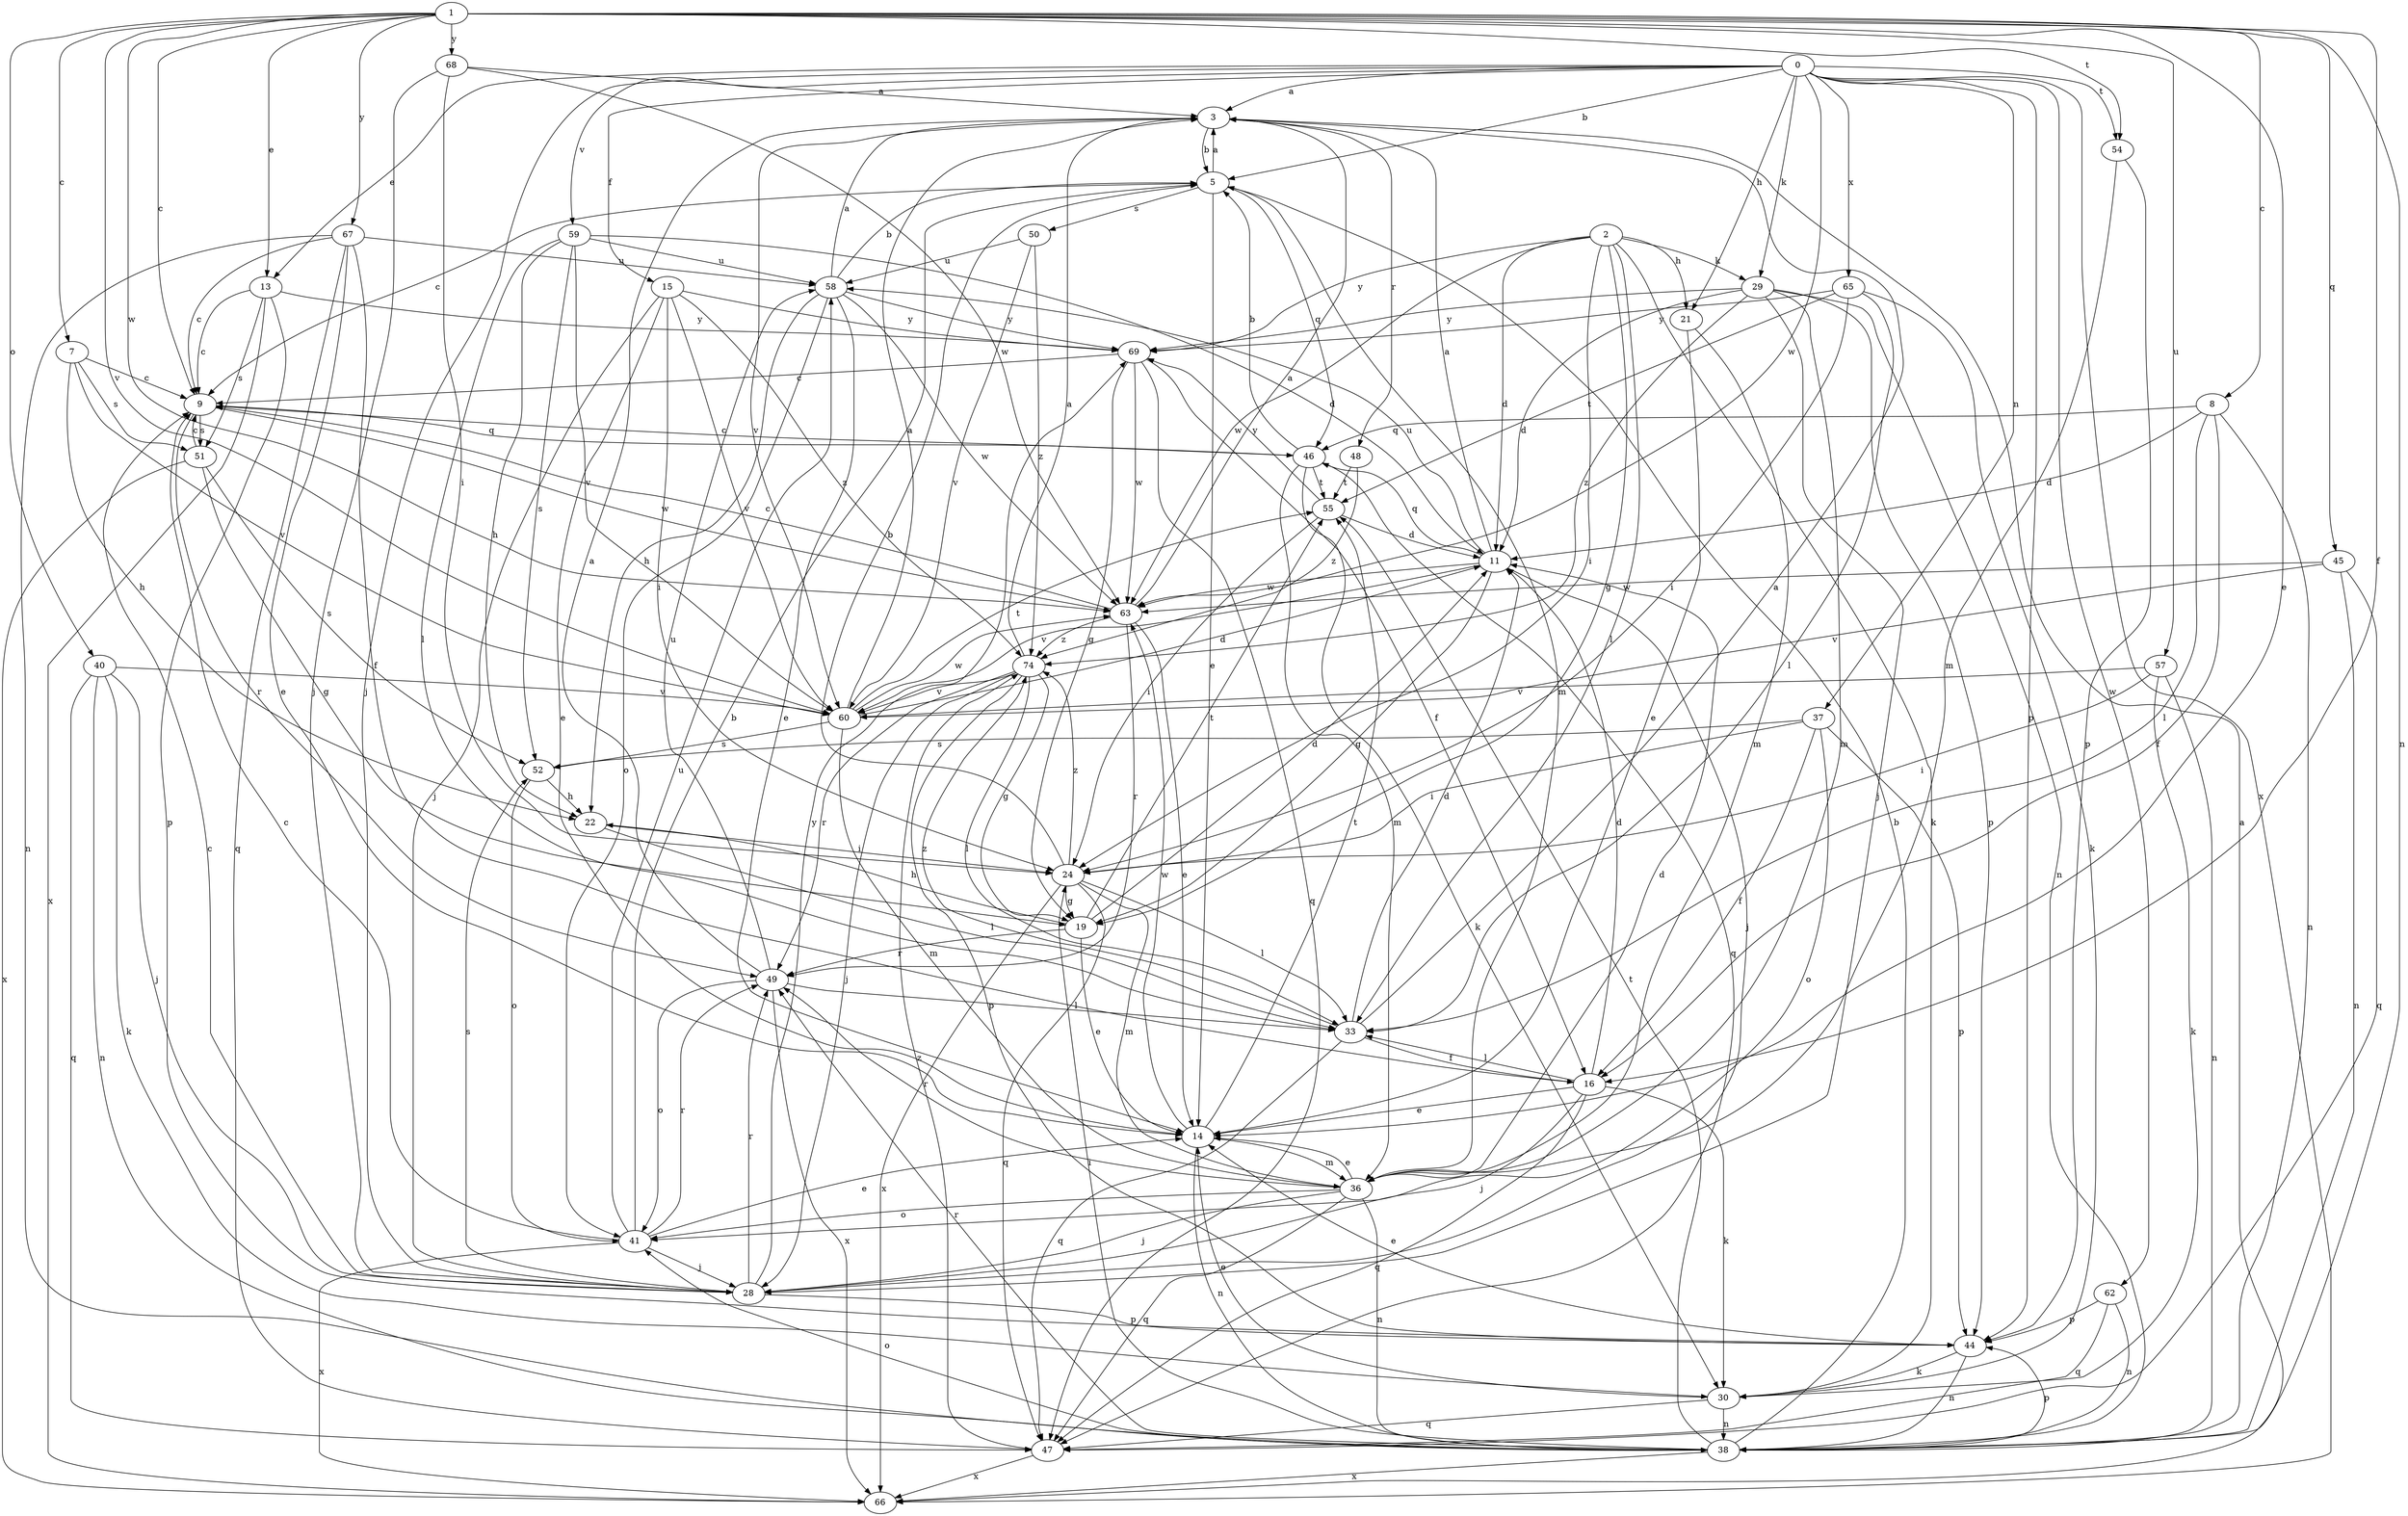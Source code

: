 strict digraph  {
0;
1;
2;
3;
5;
7;
8;
9;
11;
13;
14;
15;
16;
19;
21;
22;
24;
28;
29;
30;
33;
36;
37;
38;
40;
41;
44;
45;
46;
47;
48;
49;
50;
51;
52;
54;
55;
57;
58;
59;
60;
62;
63;
65;
66;
67;
68;
69;
74;
0 -> 3  [label=a];
0 -> 5  [label=b];
0 -> 13  [label=e];
0 -> 15  [label=f];
0 -> 21  [label=h];
0 -> 28  [label=j];
0 -> 29  [label=k];
0 -> 37  [label=n];
0 -> 44  [label=p];
0 -> 54  [label=t];
0 -> 59  [label=v];
0 -> 62  [label=w];
0 -> 63  [label=w];
0 -> 65  [label=x];
0 -> 66  [label=x];
1 -> 7  [label=c];
1 -> 8  [label=c];
1 -> 9  [label=c];
1 -> 13  [label=e];
1 -> 14  [label=e];
1 -> 16  [label=f];
1 -> 38  [label=n];
1 -> 40  [label=o];
1 -> 45  [label=q];
1 -> 54  [label=t];
1 -> 57  [label=u];
1 -> 60  [label=v];
1 -> 63  [label=w];
1 -> 67  [label=y];
1 -> 68  [label=y];
2 -> 11  [label=d];
2 -> 19  [label=g];
2 -> 21  [label=h];
2 -> 24  [label=i];
2 -> 29  [label=k];
2 -> 30  [label=k];
2 -> 33  [label=l];
2 -> 63  [label=w];
2 -> 69  [label=y];
3 -> 5  [label=b];
3 -> 48  [label=r];
3 -> 60  [label=v];
5 -> 3  [label=a];
5 -> 9  [label=c];
5 -> 14  [label=e];
5 -> 36  [label=m];
5 -> 46  [label=q];
5 -> 50  [label=s];
7 -> 9  [label=c];
7 -> 22  [label=h];
7 -> 51  [label=s];
7 -> 60  [label=v];
8 -> 11  [label=d];
8 -> 16  [label=f];
8 -> 33  [label=l];
8 -> 38  [label=n];
8 -> 46  [label=q];
9 -> 46  [label=q];
9 -> 49  [label=r];
9 -> 51  [label=s];
9 -> 63  [label=w];
11 -> 3  [label=a];
11 -> 19  [label=g];
11 -> 28  [label=j];
11 -> 46  [label=q];
11 -> 58  [label=u];
11 -> 60  [label=v];
11 -> 63  [label=w];
13 -> 9  [label=c];
13 -> 44  [label=p];
13 -> 51  [label=s];
13 -> 66  [label=x];
13 -> 69  [label=y];
14 -> 36  [label=m];
14 -> 38  [label=n];
14 -> 55  [label=t];
14 -> 63  [label=w];
15 -> 14  [label=e];
15 -> 24  [label=i];
15 -> 28  [label=j];
15 -> 60  [label=v];
15 -> 69  [label=y];
15 -> 74  [label=z];
16 -> 11  [label=d];
16 -> 14  [label=e];
16 -> 28  [label=j];
16 -> 30  [label=k];
16 -> 33  [label=l];
16 -> 47  [label=q];
19 -> 11  [label=d];
19 -> 14  [label=e];
19 -> 22  [label=h];
19 -> 49  [label=r];
19 -> 55  [label=t];
21 -> 14  [label=e];
21 -> 36  [label=m];
22 -> 24  [label=i];
22 -> 33  [label=l];
24 -> 5  [label=b];
24 -> 19  [label=g];
24 -> 33  [label=l];
24 -> 36  [label=m];
24 -> 47  [label=q];
24 -> 66  [label=x];
24 -> 74  [label=z];
28 -> 9  [label=c];
28 -> 44  [label=p];
28 -> 49  [label=r];
28 -> 52  [label=s];
28 -> 69  [label=y];
29 -> 11  [label=d];
29 -> 28  [label=j];
29 -> 36  [label=m];
29 -> 38  [label=n];
29 -> 44  [label=p];
29 -> 69  [label=y];
29 -> 74  [label=z];
30 -> 14  [label=e];
30 -> 38  [label=n];
30 -> 47  [label=q];
33 -> 3  [label=a];
33 -> 11  [label=d];
33 -> 16  [label=f];
33 -> 47  [label=q];
33 -> 74  [label=z];
36 -> 11  [label=d];
36 -> 14  [label=e];
36 -> 28  [label=j];
36 -> 38  [label=n];
36 -> 41  [label=o];
36 -> 47  [label=q];
36 -> 49  [label=r];
37 -> 16  [label=f];
37 -> 24  [label=i];
37 -> 41  [label=o];
37 -> 44  [label=p];
37 -> 52  [label=s];
38 -> 5  [label=b];
38 -> 24  [label=i];
38 -> 41  [label=o];
38 -> 44  [label=p];
38 -> 49  [label=r];
38 -> 55  [label=t];
38 -> 66  [label=x];
40 -> 28  [label=j];
40 -> 30  [label=k];
40 -> 38  [label=n];
40 -> 47  [label=q];
40 -> 60  [label=v];
41 -> 5  [label=b];
41 -> 9  [label=c];
41 -> 14  [label=e];
41 -> 28  [label=j];
41 -> 49  [label=r];
41 -> 58  [label=u];
41 -> 66  [label=x];
44 -> 14  [label=e];
44 -> 30  [label=k];
44 -> 38  [label=n];
45 -> 38  [label=n];
45 -> 47  [label=q];
45 -> 60  [label=v];
45 -> 63  [label=w];
46 -> 5  [label=b];
46 -> 9  [label=c];
46 -> 30  [label=k];
46 -> 36  [label=m];
46 -> 47  [label=q];
46 -> 55  [label=t];
47 -> 66  [label=x];
47 -> 74  [label=z];
48 -> 55  [label=t];
48 -> 74  [label=z];
49 -> 3  [label=a];
49 -> 33  [label=l];
49 -> 41  [label=o];
49 -> 58  [label=u];
49 -> 66  [label=x];
50 -> 58  [label=u];
50 -> 60  [label=v];
50 -> 74  [label=z];
51 -> 9  [label=c];
51 -> 19  [label=g];
51 -> 52  [label=s];
51 -> 66  [label=x];
52 -> 22  [label=h];
52 -> 41  [label=o];
54 -> 36  [label=m];
54 -> 44  [label=p];
55 -> 11  [label=d];
55 -> 24  [label=i];
55 -> 69  [label=y];
57 -> 24  [label=i];
57 -> 30  [label=k];
57 -> 38  [label=n];
57 -> 60  [label=v];
58 -> 3  [label=a];
58 -> 5  [label=b];
58 -> 14  [label=e];
58 -> 22  [label=h];
58 -> 41  [label=o];
58 -> 63  [label=w];
58 -> 69  [label=y];
59 -> 11  [label=d];
59 -> 22  [label=h];
59 -> 33  [label=l];
59 -> 52  [label=s];
59 -> 58  [label=u];
59 -> 60  [label=v];
60 -> 3  [label=a];
60 -> 11  [label=d];
60 -> 36  [label=m];
60 -> 52  [label=s];
60 -> 55  [label=t];
60 -> 63  [label=w];
62 -> 38  [label=n];
62 -> 44  [label=p];
62 -> 47  [label=q];
63 -> 3  [label=a];
63 -> 9  [label=c];
63 -> 14  [label=e];
63 -> 49  [label=r];
63 -> 74  [label=z];
65 -> 24  [label=i];
65 -> 30  [label=k];
65 -> 33  [label=l];
65 -> 55  [label=t];
65 -> 69  [label=y];
66 -> 3  [label=a];
67 -> 9  [label=c];
67 -> 14  [label=e];
67 -> 16  [label=f];
67 -> 38  [label=n];
67 -> 47  [label=q];
67 -> 58  [label=u];
68 -> 3  [label=a];
68 -> 24  [label=i];
68 -> 28  [label=j];
68 -> 63  [label=w];
69 -> 9  [label=c];
69 -> 16  [label=f];
69 -> 19  [label=g];
69 -> 47  [label=q];
69 -> 63  [label=w];
74 -> 3  [label=a];
74 -> 19  [label=g];
74 -> 28  [label=j];
74 -> 33  [label=l];
74 -> 44  [label=p];
74 -> 49  [label=r];
74 -> 60  [label=v];
}
